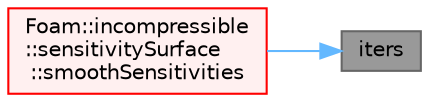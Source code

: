 digraph "iters"
{
 // LATEX_PDF_SIZE
  bgcolor="transparent";
  edge [fontname=Helvetica,fontsize=10,labelfontname=Helvetica,labelfontsize=10];
  node [fontname=Helvetica,fontsize=10,shape=box,height=0.2,width=0.4];
  rankdir="RL";
  Node1 [id="Node000001",label="iters",height=0.2,width=0.4,color="gray40", fillcolor="grey60", style="filled", fontcolor="black",tooltip=" "];
  Node1 -> Node2 [id="edge1_Node000001_Node000002",dir="back",color="steelblue1",style="solid",tooltip=" "];
  Node2 [id="Node000002",label="Foam::incompressible\l::sensitivitySurface\l::smoothSensitivities",height=0.2,width=0.4,color="red", fillcolor="#FFF0F0", style="filled",URL="$classFoam_1_1incompressible_1_1sensitivitySurface.html#af30e55fd7890fd8bacb76c555746efde",tooltip=" "];
}

